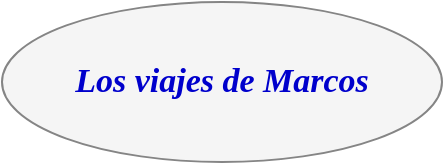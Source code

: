<mxfile version="20.8.1" type="device"><diagram id="Y8bBVzEtAJ3EDRJXryso" name="Página-1"><mxGraphModel dx="1050" dy="541" grid="1" gridSize="10" guides="1" tooltips="1" connect="1" arrows="1" fold="1" page="1" pageScale="1" pageWidth="827" pageHeight="1169" math="0" shadow="0"><root><mxCell id="0"/><mxCell id="1" parent="0"/><mxCell id="6FBGW8Eglma3dggXsz5t-1" value="&lt;font color=&quot;#0000cc&quot; size=&quot;1&quot; face=&quot;Lucida Console&quot;&gt;&lt;i style=&quot;font-size: 17px;&quot;&gt;&lt;b&gt;Los viajes de Marcos&lt;/b&gt;&lt;/i&gt;&lt;/font&gt;" style="ellipse;whiteSpace=wrap;html=1;fillColor=#f5f5f5;fontColor=#333333;strokeColor=#858585;" vertex="1" parent="1"><mxGeometry x="230" y="70" width="220" height="80" as="geometry"/></mxCell></root></mxGraphModel></diagram></mxfile>